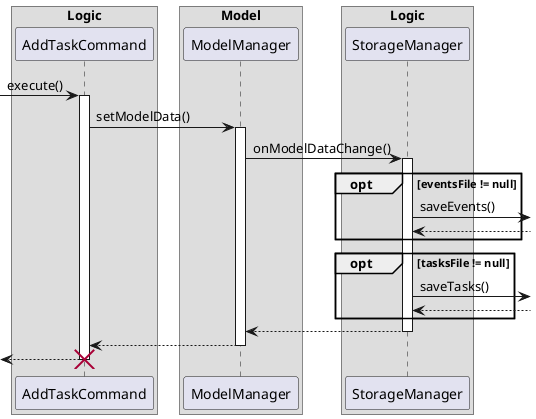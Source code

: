 @startuml

' Style
skinparam boxPadding 10
skinparam shadowing false

box Logic
    participant AddTaskCommand
end box

box Model
    participant ModelManager
end box

box Logic
    participant StorageManager
end box

[-> AddTaskCommand : execute()
activate AddTaskCommand

AddTaskCommand -> ModelManager : setModelData()
activate ModelManager

ModelManager -> StorageManager : onModelDataChange()
activate StorageManager

opt eventsFile != null
StorageManager ->] : saveEvents()
StorageManager <--
end

opt tasksFile != null
StorageManager ->] : saveTasks()
StorageManager <--
end

ModelManager <-- StorageManager
deactivate StorageManager

AddTaskCommand <-- ModelManager
deactivate ModelManager

[<-- AddTaskCommand
deactivate AddTaskCommand
destroy AddTaskCommand
@enduml
